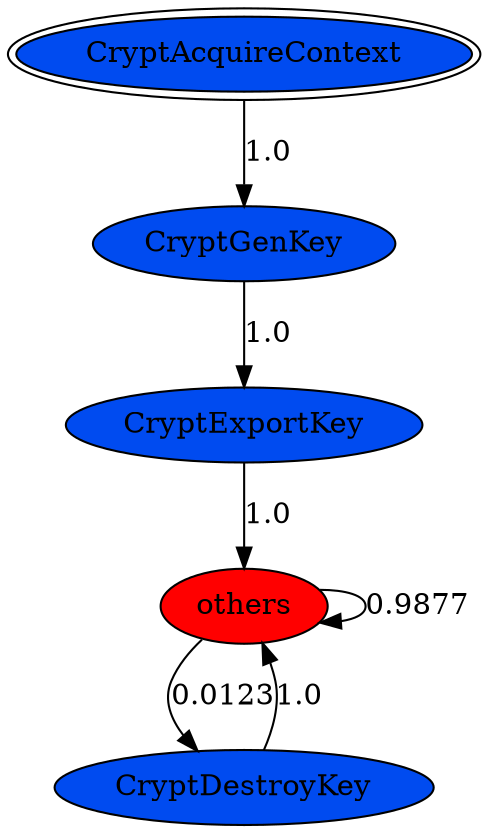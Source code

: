 digraph "./REPORTS/63260.json/API_PER_CATEGORY/CryptExportKey.exe_5196_Cryptography_API_per_Category_Transition_Matrix" {
	CryptAcquireContext [label=CryptAcquireContext fillcolor="#004bf0" peripheries=2 style=filled]
	CryptGenKey [label=CryptGenKey fillcolor="#004bf0" style=filled]
	CryptAcquireContext -> CryptGenKey [label=1.0 fontcolor=black]
	CryptExportKey [label=CryptExportKey fillcolor="#004bf0" style=filled]
	CryptGenKey -> CryptExportKey [label=1.0 fontcolor=black]
	others [label=others fillcolor=red style=filled]
	CryptExportKey -> others [label=1.0 fontcolor=black]
	others -> others [label=0.9877 fontcolor=black]
	CryptDestroyKey [label=CryptDestroyKey fillcolor="#004bf0" style=filled]
	others -> CryptDestroyKey [label=0.0123 fontcolor=black]
	CryptDestroyKey -> others [label=1.0 fontcolor=black]
}
